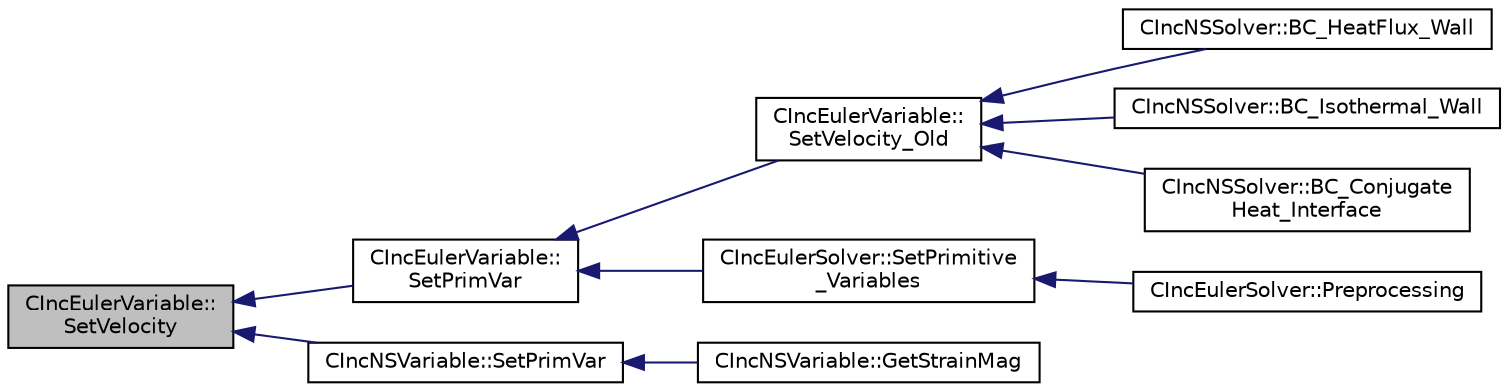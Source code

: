 digraph "CIncEulerVariable::SetVelocity"
{
  edge [fontname="Helvetica",fontsize="10",labelfontname="Helvetica",labelfontsize="10"];
  node [fontname="Helvetica",fontsize="10",shape=record];
  rankdir="LR";
  Node279 [label="CIncEulerVariable::\lSetVelocity",height=0.2,width=0.4,color="black", fillcolor="grey75", style="filled", fontcolor="black"];
  Node279 -> Node280 [dir="back",color="midnightblue",fontsize="10",style="solid",fontname="Helvetica"];
  Node280 [label="CIncEulerVariable::\lSetPrimVar",height=0.2,width=0.4,color="black", fillcolor="white", style="filled",URL="$class_c_inc_euler_variable.html#abc66a196b40ca84ace2a2d150e342536",tooltip="Set all the primitive variables for incompressible flows. "];
  Node280 -> Node281 [dir="back",color="midnightblue",fontsize="10",style="solid",fontname="Helvetica"];
  Node281 [label="CIncEulerVariable::\lSetVelocity_Old",height=0.2,width=0.4,color="black", fillcolor="white", style="filled",URL="$class_c_inc_euler_variable.html#aa9ab28e09ba7c2fb00b36ef4a31634ae",tooltip="Set the velocity vector from the old solution. "];
  Node281 -> Node282 [dir="back",color="midnightblue",fontsize="10",style="solid",fontname="Helvetica"];
  Node282 [label="CIncNSSolver::BC_HeatFlux_Wall",height=0.2,width=0.4,color="black", fillcolor="white", style="filled",URL="$class_c_inc_n_s_solver.html#af64e336b5dd2ffd669bbb8924c896b3e",tooltip="Impose a no-slip condition. "];
  Node281 -> Node283 [dir="back",color="midnightblue",fontsize="10",style="solid",fontname="Helvetica"];
  Node283 [label="CIncNSSolver::BC_Isothermal_Wall",height=0.2,width=0.4,color="black", fillcolor="white", style="filled",URL="$class_c_inc_n_s_solver.html#aff9a4fe7596b26665f888b60a39d5076",tooltip="Impose an isothermal temperature condition at the wall. "];
  Node281 -> Node284 [dir="back",color="midnightblue",fontsize="10",style="solid",fontname="Helvetica"];
  Node284 [label="CIncNSSolver::BC_Conjugate\lHeat_Interface",height=0.2,width=0.4,color="black", fillcolor="white", style="filled",URL="$class_c_inc_n_s_solver.html#a63488a5dc1ba150b2b0d74b389c9cfa7",tooltip="Impose the (received) conjugate heat variables. "];
  Node280 -> Node285 [dir="back",color="midnightblue",fontsize="10",style="solid",fontname="Helvetica"];
  Node285 [label="CIncEulerSolver::SetPrimitive\l_Variables",height=0.2,width=0.4,color="black", fillcolor="white", style="filled",URL="$class_c_inc_euler_solver.html#a55e0291e03efb5e325797353ca6dd813",tooltip="Compute the velocity^2, SoundSpeed, Pressure, Enthalpy, Viscosity. "];
  Node285 -> Node286 [dir="back",color="midnightblue",fontsize="10",style="solid",fontname="Helvetica"];
  Node286 [label="CIncEulerSolver::Preprocessing",height=0.2,width=0.4,color="black", fillcolor="white", style="filled",URL="$class_c_inc_euler_solver.html#aabd902b10cc9b41b6b2c406efba0ac41",tooltip="Compute primitive variables and their gradients. "];
  Node279 -> Node287 [dir="back",color="midnightblue",fontsize="10",style="solid",fontname="Helvetica"];
  Node287 [label="CIncNSVariable::SetPrimVar",height=0.2,width=0.4,color="black", fillcolor="white", style="filled",URL="$class_c_inc_n_s_variable.html#ae1b2f543bae5e6067ad855deef0233ef",tooltip="Set all the primitive variables for incompressible flows. "];
  Node287 -> Node288 [dir="back",color="midnightblue",fontsize="10",style="solid",fontname="Helvetica"];
  Node288 [label="CIncNSVariable::GetStrainMag",height=0.2,width=0.4,color="black", fillcolor="white", style="filled",URL="$class_c_inc_n_s_variable.html#a7d5ba854a99c0432be51115078bfa036",tooltip="Get the value of the magnitude of rate of strain. "];
}
